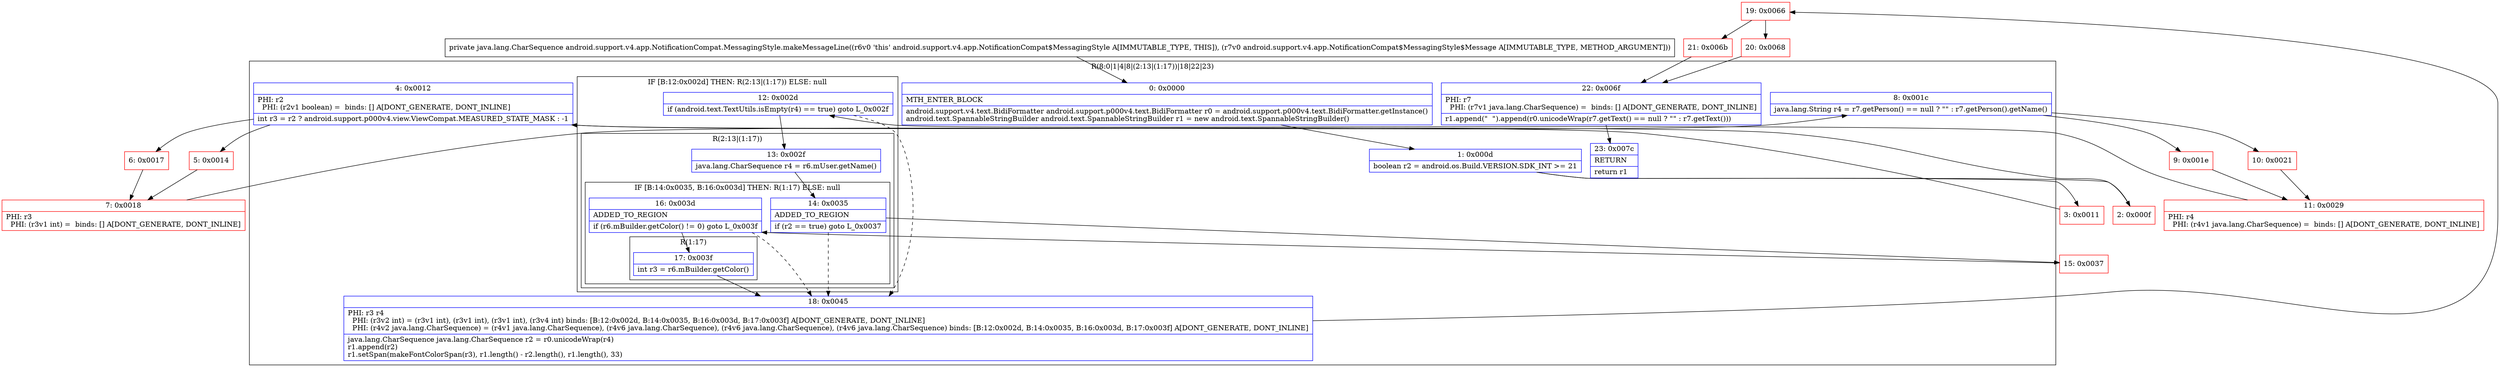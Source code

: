 digraph "CFG forandroid.support.v4.app.NotificationCompat.MessagingStyle.makeMessageLine(Landroid\/support\/v4\/app\/NotificationCompat$MessagingStyle$Message;)Ljava\/lang\/CharSequence;" {
subgraph cluster_Region_303151231 {
label = "R(8:0|1|4|8|(2:13|(1:17))|18|22|23)";
node [shape=record,color=blue];
Node_0 [shape=record,label="{0\:\ 0x0000|MTH_ENTER_BLOCK\l|android.support.v4.text.BidiFormatter android.support.p000v4.text.BidiFormatter r0 = android.support.p000v4.text.BidiFormatter.getInstance()\landroid.text.SpannableStringBuilder android.text.SpannableStringBuilder r1 = new android.text.SpannableStringBuilder()\l}"];
Node_1 [shape=record,label="{1\:\ 0x000d|boolean r2 = android.os.Build.VERSION.SDK_INT \>= 21\l}"];
Node_4 [shape=record,label="{4\:\ 0x0012|PHI: r2 \l  PHI: (r2v1 boolean) =  binds: [] A[DONT_GENERATE, DONT_INLINE]\l|int r3 = r2 ? android.support.p000v4.view.ViewCompat.MEASURED_STATE_MASK : \-1\l}"];
Node_8 [shape=record,label="{8\:\ 0x001c|java.lang.String r4 = r7.getPerson() == null ? \"\" : r7.getPerson().getName()\l}"];
subgraph cluster_IfRegion_53604025 {
label = "IF [B:12:0x002d] THEN: R(2:13|(1:17)) ELSE: null";
node [shape=record,color=blue];
Node_12 [shape=record,label="{12\:\ 0x002d|if (android.text.TextUtils.isEmpty(r4) == true) goto L_0x002f\l}"];
subgraph cluster_Region_486305561 {
label = "R(2:13|(1:17))";
node [shape=record,color=blue];
Node_13 [shape=record,label="{13\:\ 0x002f|java.lang.CharSequence r4 = r6.mUser.getName()\l}"];
subgraph cluster_IfRegion_464800037 {
label = "IF [B:14:0x0035, B:16:0x003d] THEN: R(1:17) ELSE: null";
node [shape=record,color=blue];
Node_14 [shape=record,label="{14\:\ 0x0035|ADDED_TO_REGION\l|if (r2 == true) goto L_0x0037\l}"];
Node_16 [shape=record,label="{16\:\ 0x003d|ADDED_TO_REGION\l|if (r6.mBuilder.getColor() != 0) goto L_0x003f\l}"];
subgraph cluster_Region_582167733 {
label = "R(1:17)";
node [shape=record,color=blue];
Node_17 [shape=record,label="{17\:\ 0x003f|int r3 = r6.mBuilder.getColor()\l}"];
}
}
}
}
Node_18 [shape=record,label="{18\:\ 0x0045|PHI: r3 r4 \l  PHI: (r3v2 int) = (r3v1 int), (r3v1 int), (r3v1 int), (r3v4 int) binds: [B:12:0x002d, B:14:0x0035, B:16:0x003d, B:17:0x003f] A[DONT_GENERATE, DONT_INLINE]\l  PHI: (r4v2 java.lang.CharSequence) = (r4v1 java.lang.CharSequence), (r4v6 java.lang.CharSequence), (r4v6 java.lang.CharSequence), (r4v6 java.lang.CharSequence) binds: [B:12:0x002d, B:14:0x0035, B:16:0x003d, B:17:0x003f] A[DONT_GENERATE, DONT_INLINE]\l|java.lang.CharSequence java.lang.CharSequence r2 = r0.unicodeWrap(r4)\lr1.append(r2)\lr1.setSpan(makeFontColorSpan(r3), r1.length() \- r2.length(), r1.length(), 33)\l}"];
Node_22 [shape=record,label="{22\:\ 0x006f|PHI: r7 \l  PHI: (r7v1 java.lang.CharSequence) =  binds: [] A[DONT_GENERATE, DONT_INLINE]\l|r1.append(\"  \").append(r0.unicodeWrap(r7.getText() == null ? \"\" : r7.getText()))\l}"];
Node_23 [shape=record,label="{23\:\ 0x007c|RETURN\l|return r1\l}"];
}
Node_2 [shape=record,color=red,label="{2\:\ 0x000f}"];
Node_3 [shape=record,color=red,label="{3\:\ 0x0011}"];
Node_5 [shape=record,color=red,label="{5\:\ 0x0014}"];
Node_6 [shape=record,color=red,label="{6\:\ 0x0017}"];
Node_7 [shape=record,color=red,label="{7\:\ 0x0018|PHI: r3 \l  PHI: (r3v1 int) =  binds: [] A[DONT_GENERATE, DONT_INLINE]\l}"];
Node_9 [shape=record,color=red,label="{9\:\ 0x001e}"];
Node_10 [shape=record,color=red,label="{10\:\ 0x0021}"];
Node_11 [shape=record,color=red,label="{11\:\ 0x0029|PHI: r4 \l  PHI: (r4v1 java.lang.CharSequence) =  binds: [] A[DONT_GENERATE, DONT_INLINE]\l}"];
Node_15 [shape=record,color=red,label="{15\:\ 0x0037}"];
Node_19 [shape=record,color=red,label="{19\:\ 0x0066}"];
Node_20 [shape=record,color=red,label="{20\:\ 0x0068}"];
Node_21 [shape=record,color=red,label="{21\:\ 0x006b}"];
MethodNode[shape=record,label="{private java.lang.CharSequence android.support.v4.app.NotificationCompat.MessagingStyle.makeMessageLine((r6v0 'this' android.support.v4.app.NotificationCompat$MessagingStyle A[IMMUTABLE_TYPE, THIS]), (r7v0 android.support.v4.app.NotificationCompat$MessagingStyle$Message A[IMMUTABLE_TYPE, METHOD_ARGUMENT])) }"];
MethodNode -> Node_0;
Node_0 -> Node_1;
Node_1 -> Node_2;
Node_1 -> Node_3;
Node_4 -> Node_5;
Node_4 -> Node_6;
Node_8 -> Node_9;
Node_8 -> Node_10;
Node_12 -> Node_13;
Node_12 -> Node_18[style=dashed];
Node_13 -> Node_14;
Node_14 -> Node_15;
Node_14 -> Node_18[style=dashed];
Node_16 -> Node_17;
Node_16 -> Node_18[style=dashed];
Node_17 -> Node_18;
Node_18 -> Node_19;
Node_22 -> Node_23;
Node_2 -> Node_4;
Node_3 -> Node_4;
Node_5 -> Node_7;
Node_6 -> Node_7;
Node_7 -> Node_8;
Node_9 -> Node_11;
Node_10 -> Node_11;
Node_11 -> Node_12;
Node_15 -> Node_16;
Node_19 -> Node_20;
Node_19 -> Node_21;
Node_20 -> Node_22;
Node_21 -> Node_22;
}

